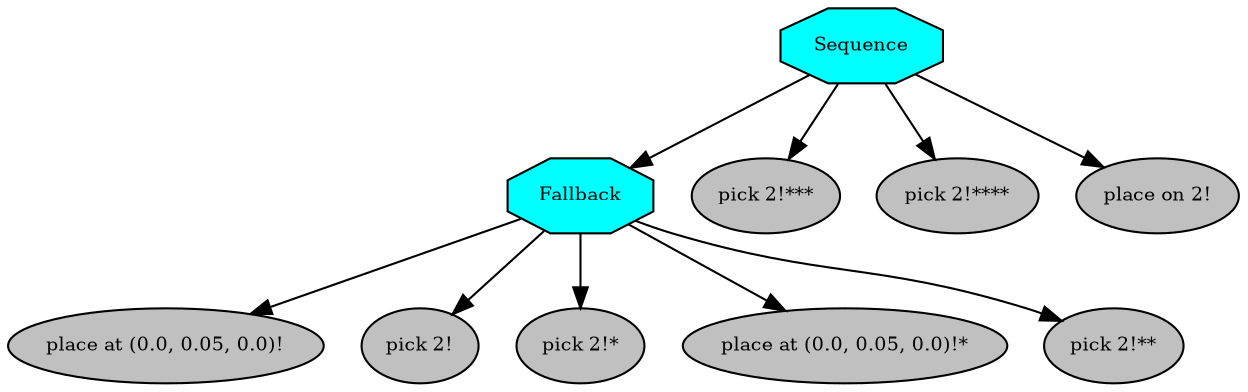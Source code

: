 digraph pastafarianism {
ordering=out;
graph [fontname="times-roman"];
node [fontname="times-roman"];
edge [fontname="times-roman"];
Sequence [fillcolor=cyan, fontcolor=black, fontsize=9, label=Sequence, shape=octagon, style=filled];
Fallback [fillcolor=cyan, fontcolor=black, fontsize=9, label=Fallback, shape=octagon, style=filled];
Sequence -> Fallback;
"place at (0.0, 0.05, 0.0)!" [fillcolor=gray, fontcolor=black, fontsize=9, label="place at (0.0, 0.05, 0.0)!", shape=ellipse, style=filled];
Fallback -> "place at (0.0, 0.05, 0.0)!";
"pick 2!" [fillcolor=gray, fontcolor=black, fontsize=9, label="pick 2!", shape=ellipse, style=filled];
Fallback -> "pick 2!";
"pick 2!*" [fillcolor=gray, fontcolor=black, fontsize=9, label="pick 2!*", shape=ellipse, style=filled];
Fallback -> "pick 2!*";
"place at (0.0, 0.05, 0.0)!*" [fillcolor=gray, fontcolor=black, fontsize=9, label="place at (0.0, 0.05, 0.0)!*", shape=ellipse, style=filled];
Fallback -> "place at (0.0, 0.05, 0.0)!*";
"pick 2!**" [fillcolor=gray, fontcolor=black, fontsize=9, label="pick 2!**", shape=ellipse, style=filled];
Fallback -> "pick 2!**";
"pick 2!***" [fillcolor=gray, fontcolor=black, fontsize=9, label="pick 2!***", shape=ellipse, style=filled];
Sequence -> "pick 2!***";
"pick 2!****" [fillcolor=gray, fontcolor=black, fontsize=9, label="pick 2!****", shape=ellipse, style=filled];
Sequence -> "pick 2!****";
"place on 2!" [fillcolor=gray, fontcolor=black, fontsize=9, label="place on 2!", shape=ellipse, style=filled];
Sequence -> "place on 2!";
}
